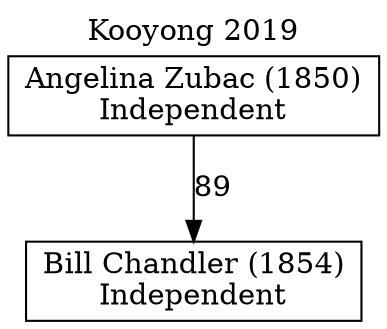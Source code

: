 // House preference flow
digraph "Bill Chandler (1854)_Kooyong_2019" {
	graph [label="Kooyong 2019" labelloc=t mclimit=10]
	node [shape=box]
	"Bill Chandler (1854)" [label="Bill Chandler (1854)
Independent"]
	"Angelina Zubac (1850)" [label="Angelina Zubac (1850)
Independent"]
	"Angelina Zubac (1850)" -> "Bill Chandler (1854)" [label=89]
}
